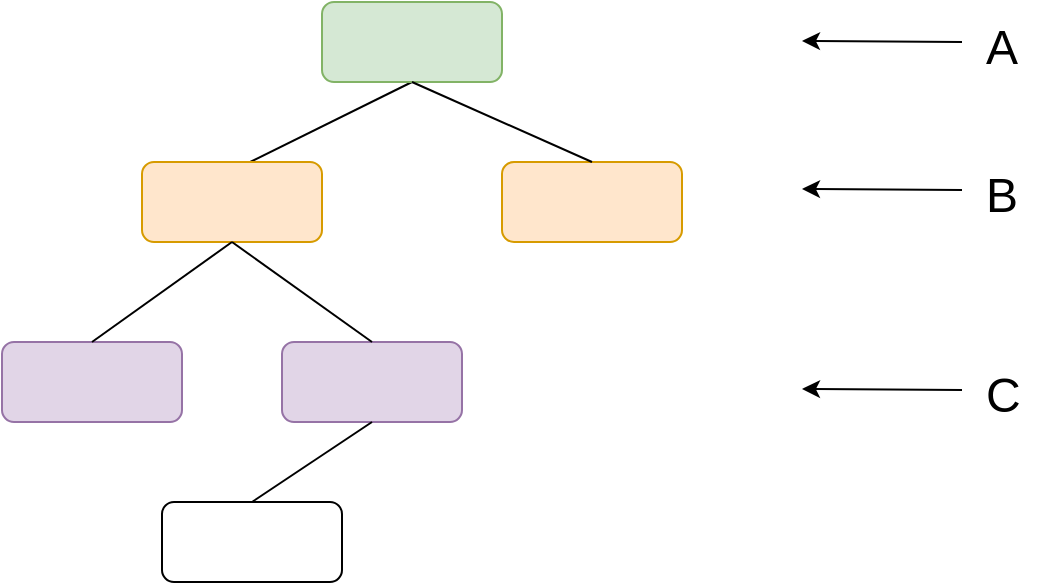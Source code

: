 <mxfile version="10.7.7" type="github"><diagram id="4nqiQ5e623xIMXuJGgjd" name="第 1 页"><mxGraphModel dx="918" dy="616" grid="1" gridSize="10" guides="1" tooltips="1" connect="1" arrows="1" fold="1" page="1" pageScale="1" pageWidth="1169" pageHeight="827" math="0" shadow="0"><root><mxCell id="0"/><mxCell id="1" parent="0"/><mxCell id="lEbCLpzDetlUdfYRpDFW-7" style="rounded=0;orthogonalLoop=1;jettySize=auto;html=1;exitX=0.5;exitY=1;exitDx=0;exitDy=0;entryX=0.578;entryY=0.025;entryDx=0;entryDy=0;entryPerimeter=0;endArrow=none;endFill=0;" edge="1" parent="1" source="lEbCLpzDetlUdfYRpDFW-1" target="lEbCLpzDetlUdfYRpDFW-2"><mxGeometry relative="1" as="geometry"/></mxCell><mxCell id="lEbCLpzDetlUdfYRpDFW-1" value="" style="rounded=1;whiteSpace=wrap;html=1;fillColor=#d5e8d4;strokeColor=#82b366;" vertex="1" parent="1"><mxGeometry x="400" y="150" width="90" height="40" as="geometry"/></mxCell><mxCell id="lEbCLpzDetlUdfYRpDFW-2" value="" style="rounded=1;whiteSpace=wrap;html=1;fillColor=#ffe6cc;strokeColor=#d79b00;" vertex="1" parent="1"><mxGeometry x="310" y="230" width="90" height="40" as="geometry"/></mxCell><mxCell id="lEbCLpzDetlUdfYRpDFW-3" value="" style="rounded=1;whiteSpace=wrap;html=1;fillColor=#ffe6cc;strokeColor=#d79b00;" vertex="1" parent="1"><mxGeometry x="490" y="230" width="90" height="40" as="geometry"/></mxCell><mxCell id="lEbCLpzDetlUdfYRpDFW-4" value="" style="rounded=1;whiteSpace=wrap;html=1;fillColor=#e1d5e7;strokeColor=#9673a6;" vertex="1" parent="1"><mxGeometry x="240" y="320" width="90" height="40" as="geometry"/></mxCell><mxCell id="lEbCLpzDetlUdfYRpDFW-5" value="" style="rounded=1;whiteSpace=wrap;html=1;fillColor=#e1d5e7;strokeColor=#9673a6;" vertex="1" parent="1"><mxGeometry x="380" y="320" width="90" height="40" as="geometry"/></mxCell><mxCell id="lEbCLpzDetlUdfYRpDFW-6" value="" style="rounded=1;whiteSpace=wrap;html=1;" vertex="1" parent="1"><mxGeometry x="320" y="400" width="90" height="40" as="geometry"/></mxCell><mxCell id="lEbCLpzDetlUdfYRpDFW-8" style="rounded=0;orthogonalLoop=1;jettySize=auto;html=1;exitX=0.5;exitY=1;exitDx=0;exitDy=0;entryX=0.5;entryY=0;entryDx=0;entryDy=0;endArrow=none;endFill=0;" edge="1" parent="1" source="lEbCLpzDetlUdfYRpDFW-1" target="lEbCLpzDetlUdfYRpDFW-3"><mxGeometry relative="1" as="geometry"><mxPoint x="455" y="200" as="sourcePoint"/><mxPoint x="372" y="241" as="targetPoint"/></mxGeometry></mxCell><mxCell id="lEbCLpzDetlUdfYRpDFW-9" style="rounded=0;orthogonalLoop=1;jettySize=auto;html=1;exitX=0.5;exitY=1;exitDx=0;exitDy=0;entryX=0.578;entryY=0.025;entryDx=0;entryDy=0;entryPerimeter=0;endArrow=none;endFill=0;" edge="1" parent="1" source="lEbCLpzDetlUdfYRpDFW-2"><mxGeometry relative="1" as="geometry"><mxPoint x="368" y="279" as="sourcePoint"/><mxPoint x="285" y="320" as="targetPoint"/></mxGeometry></mxCell><mxCell id="lEbCLpzDetlUdfYRpDFW-11" style="rounded=0;orthogonalLoop=1;jettySize=auto;html=1;exitX=0.5;exitY=1;exitDx=0;exitDy=0;entryX=0.5;entryY=0;entryDx=0;entryDy=0;endArrow=none;endFill=0;" edge="1" parent="1" source="lEbCLpzDetlUdfYRpDFW-2" target="lEbCLpzDetlUdfYRpDFW-5"><mxGeometry relative="1" as="geometry"><mxPoint x="380" y="280" as="sourcePoint"/><mxPoint x="470" y="320" as="targetPoint"/></mxGeometry></mxCell><mxCell id="lEbCLpzDetlUdfYRpDFW-12" style="rounded=0;orthogonalLoop=1;jettySize=auto;html=1;exitX=0.5;exitY=1;exitDx=0;exitDy=0;entryX=0.5;entryY=0;entryDx=0;entryDy=0;endArrow=none;endFill=0;" edge="1" parent="1" source="lEbCLpzDetlUdfYRpDFW-5" target="lEbCLpzDetlUdfYRpDFW-6"><mxGeometry relative="1" as="geometry"><mxPoint x="365" y="280" as="sourcePoint"/><mxPoint x="295" y="330" as="targetPoint"/></mxGeometry></mxCell><mxCell id="lEbCLpzDetlUdfYRpDFW-13" value="" style="endArrow=classic;html=1;" edge="1" parent="1"><mxGeometry width="50" height="50" relative="1" as="geometry"><mxPoint x="720" y="170" as="sourcePoint"/><mxPoint x="640" y="169.5" as="targetPoint"/></mxGeometry></mxCell><mxCell id="lEbCLpzDetlUdfYRpDFW-14" value="&lt;font style=&quot;font-size: 24px&quot;&gt;A&lt;/font&gt;" style="text;html=1;resizable=0;points=[];autosize=1;align=left;verticalAlign=top;spacingTop=-4;" vertex="1" parent="1"><mxGeometry x="730" y="156" width="30" height="20" as="geometry"/></mxCell><mxCell id="lEbCLpzDetlUdfYRpDFW-15" value="" style="endArrow=classic;html=1;" edge="1" parent="1"><mxGeometry width="50" height="50" relative="1" as="geometry"><mxPoint x="720" y="244" as="sourcePoint"/><mxPoint x="640" y="243.5" as="targetPoint"/></mxGeometry></mxCell><mxCell id="lEbCLpzDetlUdfYRpDFW-16" value="&lt;font style=&quot;font-size: 24px&quot;&gt;B&lt;/font&gt;" style="text;html=1;resizable=0;points=[];autosize=1;align=left;verticalAlign=top;spacingTop=-4;" vertex="1" parent="1"><mxGeometry x="730" y="230" width="30" height="20" as="geometry"/></mxCell><mxCell id="lEbCLpzDetlUdfYRpDFW-17" value="" style="endArrow=classic;html=1;" edge="1" parent="1"><mxGeometry width="50" height="50" relative="1" as="geometry"><mxPoint x="720" y="344" as="sourcePoint"/><mxPoint x="640" y="343.5" as="targetPoint"/></mxGeometry></mxCell><mxCell id="lEbCLpzDetlUdfYRpDFW-18" value="&lt;font style=&quot;font-size: 24px&quot;&gt;C&lt;/font&gt;" style="text;html=1;resizable=0;points=[];autosize=1;align=left;verticalAlign=top;spacingTop=-4;" vertex="1" parent="1"><mxGeometry x="730" y="330" width="30" height="20" as="geometry"/></mxCell></root></mxGraphModel></diagram></mxfile>